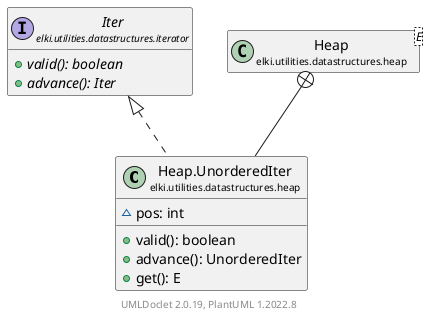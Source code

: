 @startuml
    remove .*\.(Instance|Par|Parameterizer|Factory)$
    set namespaceSeparator none
    hide empty fields
    hide empty methods

    class "<size:14>Heap.UnorderedIter\n<size:10>elki.utilities.datastructures.heap" as elki.utilities.datastructures.heap.Heap.UnorderedIter [[Heap.UnorderedIter.html]] {
        ~pos: int
        +valid(): boolean
        +advance(): UnorderedIter
        +get(): E
    }

    interface "<size:14>Iter\n<size:10>elki.utilities.datastructures.iterator" as elki.utilities.datastructures.iterator.Iter [[../iterator/Iter.html]] {
        {abstract} +valid(): boolean
        {abstract} +advance(): Iter
    }
    class "<size:14>Heap\n<size:10>elki.utilities.datastructures.heap" as elki.utilities.datastructures.heap.Heap<E> [[Heap.html]]

    elki.utilities.datastructures.iterator.Iter <|.. elki.utilities.datastructures.heap.Heap.UnorderedIter
    elki.utilities.datastructures.heap.Heap +-- elki.utilities.datastructures.heap.Heap.UnorderedIter

    center footer UMLDoclet 2.0.19, PlantUML 1.2022.8
@enduml
